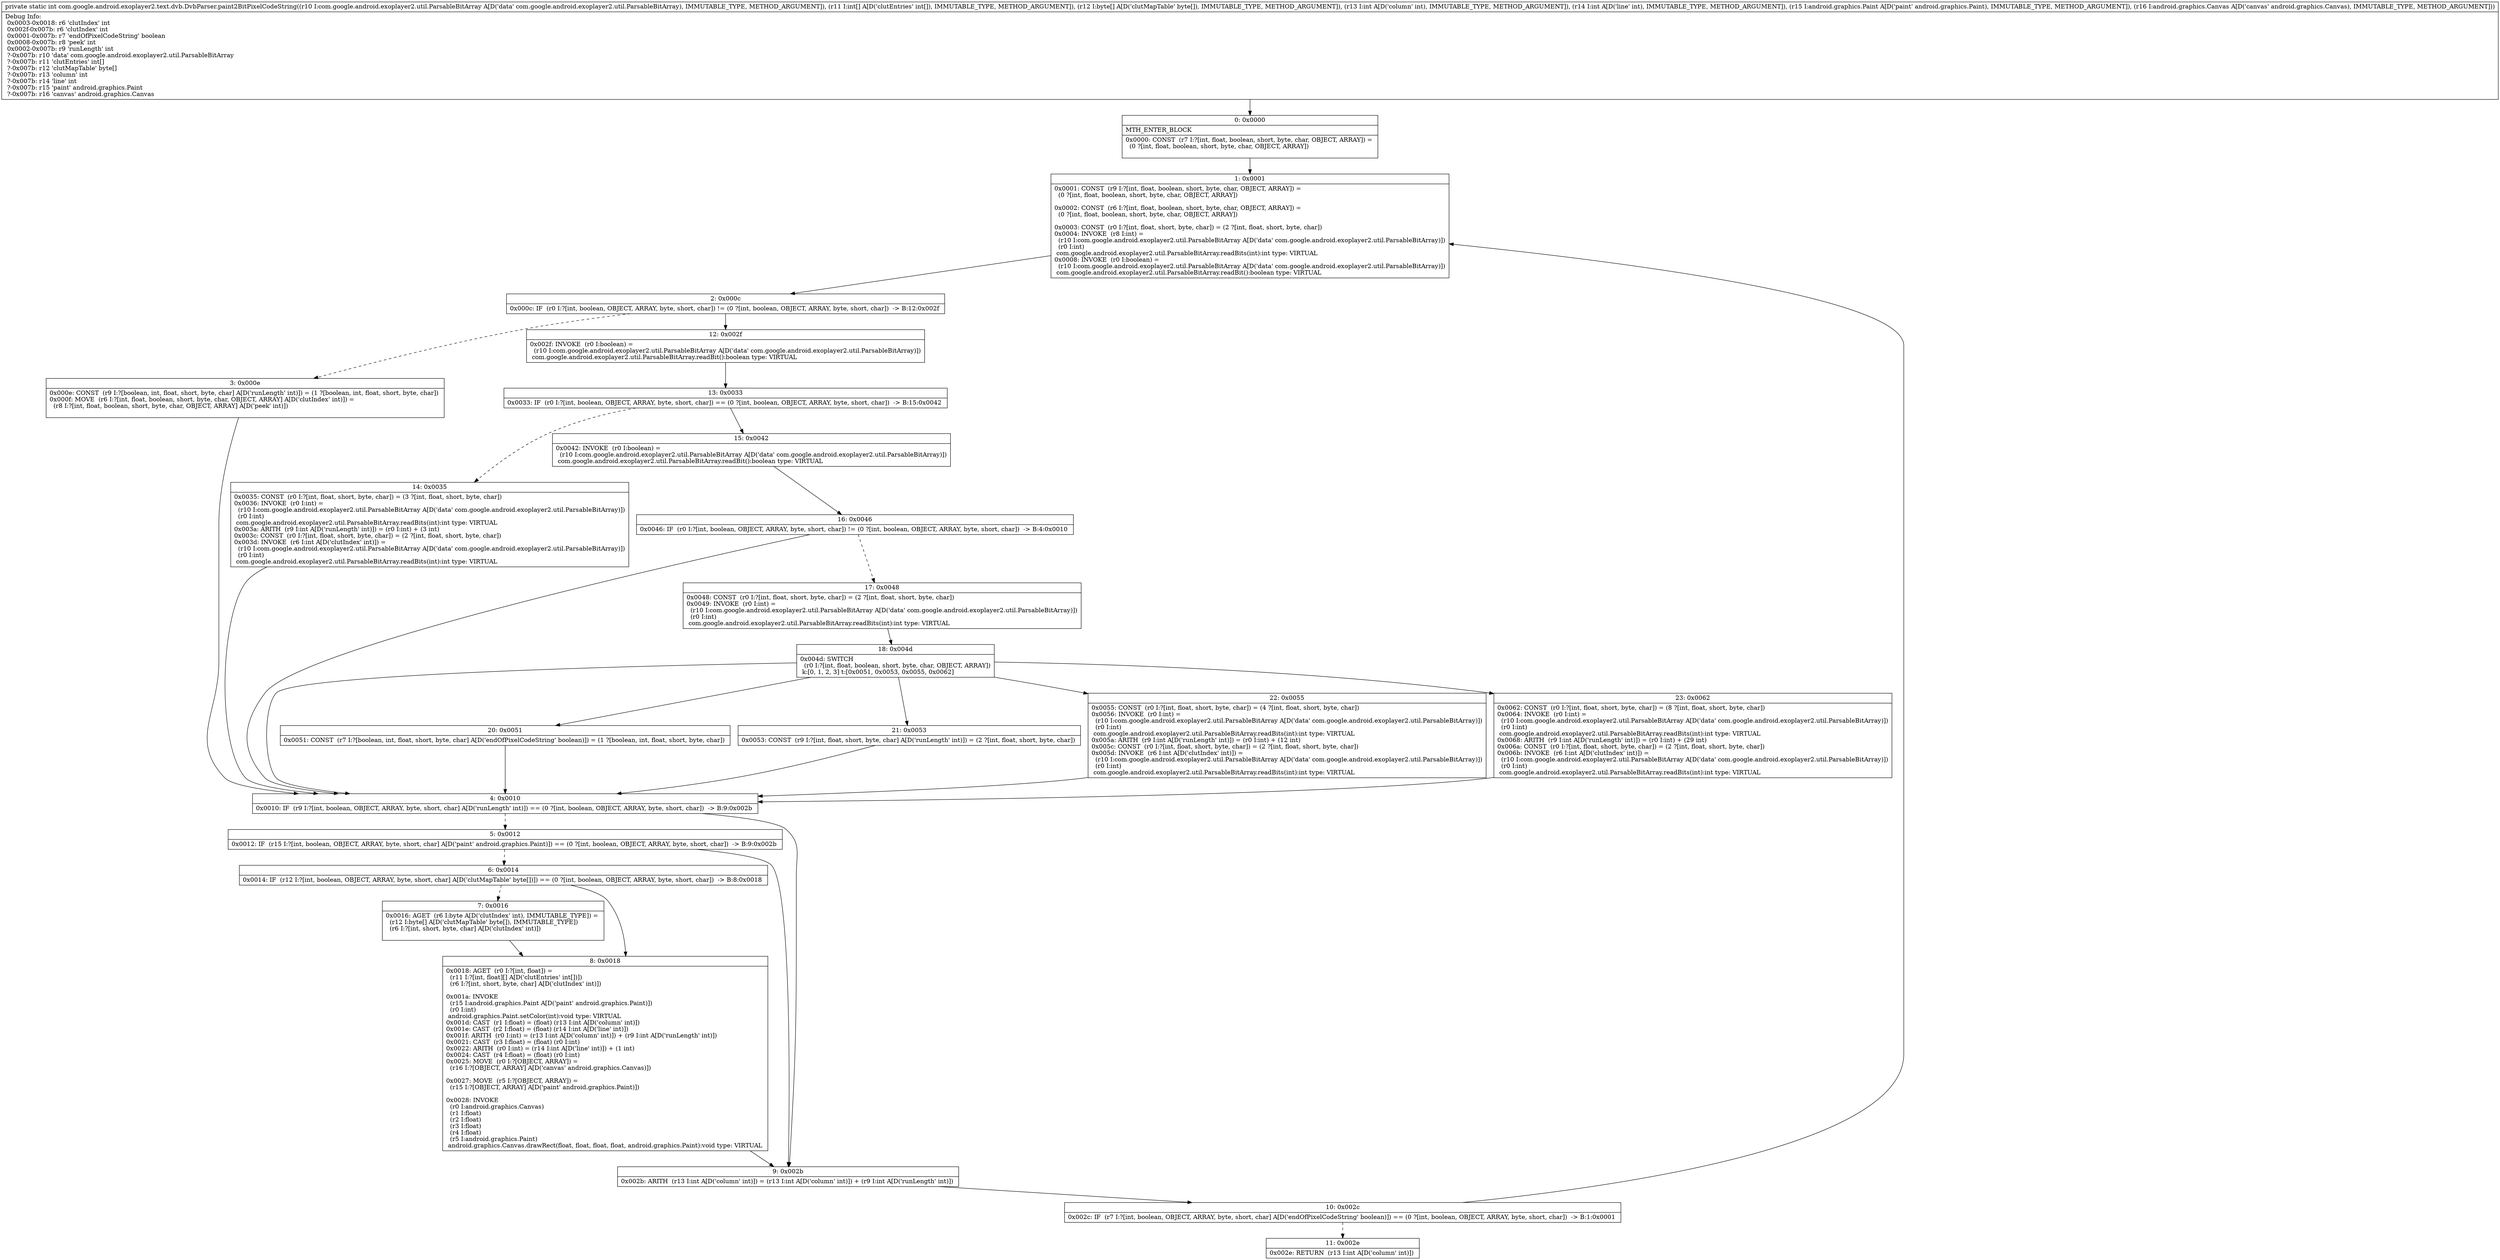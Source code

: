 digraph "CFG forcom.google.android.exoplayer2.text.dvb.DvbParser.paint2BitPixelCodeString(Lcom\/google\/android\/exoplayer2\/util\/ParsableBitArray;[I[BIILandroid\/graphics\/Paint;Landroid\/graphics\/Canvas;)I" {
Node_0 [shape=record,label="{0\:\ 0x0000|MTH_ENTER_BLOCK\l|0x0000: CONST  (r7 I:?[int, float, boolean, short, byte, char, OBJECT, ARRAY]) = \l  (0 ?[int, float, boolean, short, byte, char, OBJECT, ARRAY])\l \l}"];
Node_1 [shape=record,label="{1\:\ 0x0001|0x0001: CONST  (r9 I:?[int, float, boolean, short, byte, char, OBJECT, ARRAY]) = \l  (0 ?[int, float, boolean, short, byte, char, OBJECT, ARRAY])\l \l0x0002: CONST  (r6 I:?[int, float, boolean, short, byte, char, OBJECT, ARRAY]) = \l  (0 ?[int, float, boolean, short, byte, char, OBJECT, ARRAY])\l \l0x0003: CONST  (r0 I:?[int, float, short, byte, char]) = (2 ?[int, float, short, byte, char]) \l0x0004: INVOKE  (r8 I:int) = \l  (r10 I:com.google.android.exoplayer2.util.ParsableBitArray A[D('data' com.google.android.exoplayer2.util.ParsableBitArray)])\l  (r0 I:int)\l com.google.android.exoplayer2.util.ParsableBitArray.readBits(int):int type: VIRTUAL \l0x0008: INVOKE  (r0 I:boolean) = \l  (r10 I:com.google.android.exoplayer2.util.ParsableBitArray A[D('data' com.google.android.exoplayer2.util.ParsableBitArray)])\l com.google.android.exoplayer2.util.ParsableBitArray.readBit():boolean type: VIRTUAL \l}"];
Node_2 [shape=record,label="{2\:\ 0x000c|0x000c: IF  (r0 I:?[int, boolean, OBJECT, ARRAY, byte, short, char]) != (0 ?[int, boolean, OBJECT, ARRAY, byte, short, char])  \-\> B:12:0x002f \l}"];
Node_3 [shape=record,label="{3\:\ 0x000e|0x000e: CONST  (r9 I:?[boolean, int, float, short, byte, char] A[D('runLength' int)]) = (1 ?[boolean, int, float, short, byte, char]) \l0x000f: MOVE  (r6 I:?[int, float, boolean, short, byte, char, OBJECT, ARRAY] A[D('clutIndex' int)]) = \l  (r8 I:?[int, float, boolean, short, byte, char, OBJECT, ARRAY] A[D('peek' int)])\l \l}"];
Node_4 [shape=record,label="{4\:\ 0x0010|0x0010: IF  (r9 I:?[int, boolean, OBJECT, ARRAY, byte, short, char] A[D('runLength' int)]) == (0 ?[int, boolean, OBJECT, ARRAY, byte, short, char])  \-\> B:9:0x002b \l}"];
Node_5 [shape=record,label="{5\:\ 0x0012|0x0012: IF  (r15 I:?[int, boolean, OBJECT, ARRAY, byte, short, char] A[D('paint' android.graphics.Paint)]) == (0 ?[int, boolean, OBJECT, ARRAY, byte, short, char])  \-\> B:9:0x002b \l}"];
Node_6 [shape=record,label="{6\:\ 0x0014|0x0014: IF  (r12 I:?[int, boolean, OBJECT, ARRAY, byte, short, char] A[D('clutMapTable' byte[])]) == (0 ?[int, boolean, OBJECT, ARRAY, byte, short, char])  \-\> B:8:0x0018 \l}"];
Node_7 [shape=record,label="{7\:\ 0x0016|0x0016: AGET  (r6 I:byte A[D('clutIndex' int), IMMUTABLE_TYPE]) = \l  (r12 I:byte[] A[D('clutMapTable' byte[]), IMMUTABLE_TYPE])\l  (r6 I:?[int, short, byte, char] A[D('clutIndex' int)])\l \l}"];
Node_8 [shape=record,label="{8\:\ 0x0018|0x0018: AGET  (r0 I:?[int, float]) = \l  (r11 I:?[int, float][] A[D('clutEntries' int[])])\l  (r6 I:?[int, short, byte, char] A[D('clutIndex' int)])\l \l0x001a: INVOKE  \l  (r15 I:android.graphics.Paint A[D('paint' android.graphics.Paint)])\l  (r0 I:int)\l android.graphics.Paint.setColor(int):void type: VIRTUAL \l0x001d: CAST  (r1 I:float) = (float) (r13 I:int A[D('column' int)]) \l0x001e: CAST  (r2 I:float) = (float) (r14 I:int A[D('line' int)]) \l0x001f: ARITH  (r0 I:int) = (r13 I:int A[D('column' int)]) + (r9 I:int A[D('runLength' int)]) \l0x0021: CAST  (r3 I:float) = (float) (r0 I:int) \l0x0022: ARITH  (r0 I:int) = (r14 I:int A[D('line' int)]) + (1 int) \l0x0024: CAST  (r4 I:float) = (float) (r0 I:int) \l0x0025: MOVE  (r0 I:?[OBJECT, ARRAY]) = \l  (r16 I:?[OBJECT, ARRAY] A[D('canvas' android.graphics.Canvas)])\l \l0x0027: MOVE  (r5 I:?[OBJECT, ARRAY]) = \l  (r15 I:?[OBJECT, ARRAY] A[D('paint' android.graphics.Paint)])\l \l0x0028: INVOKE  \l  (r0 I:android.graphics.Canvas)\l  (r1 I:float)\l  (r2 I:float)\l  (r3 I:float)\l  (r4 I:float)\l  (r5 I:android.graphics.Paint)\l android.graphics.Canvas.drawRect(float, float, float, float, android.graphics.Paint):void type: VIRTUAL \l}"];
Node_9 [shape=record,label="{9\:\ 0x002b|0x002b: ARITH  (r13 I:int A[D('column' int)]) = (r13 I:int A[D('column' int)]) + (r9 I:int A[D('runLength' int)]) \l}"];
Node_10 [shape=record,label="{10\:\ 0x002c|0x002c: IF  (r7 I:?[int, boolean, OBJECT, ARRAY, byte, short, char] A[D('endOfPixelCodeString' boolean)]) == (0 ?[int, boolean, OBJECT, ARRAY, byte, short, char])  \-\> B:1:0x0001 \l}"];
Node_11 [shape=record,label="{11\:\ 0x002e|0x002e: RETURN  (r13 I:int A[D('column' int)]) \l}"];
Node_12 [shape=record,label="{12\:\ 0x002f|0x002f: INVOKE  (r0 I:boolean) = \l  (r10 I:com.google.android.exoplayer2.util.ParsableBitArray A[D('data' com.google.android.exoplayer2.util.ParsableBitArray)])\l com.google.android.exoplayer2.util.ParsableBitArray.readBit():boolean type: VIRTUAL \l}"];
Node_13 [shape=record,label="{13\:\ 0x0033|0x0033: IF  (r0 I:?[int, boolean, OBJECT, ARRAY, byte, short, char]) == (0 ?[int, boolean, OBJECT, ARRAY, byte, short, char])  \-\> B:15:0x0042 \l}"];
Node_14 [shape=record,label="{14\:\ 0x0035|0x0035: CONST  (r0 I:?[int, float, short, byte, char]) = (3 ?[int, float, short, byte, char]) \l0x0036: INVOKE  (r0 I:int) = \l  (r10 I:com.google.android.exoplayer2.util.ParsableBitArray A[D('data' com.google.android.exoplayer2.util.ParsableBitArray)])\l  (r0 I:int)\l com.google.android.exoplayer2.util.ParsableBitArray.readBits(int):int type: VIRTUAL \l0x003a: ARITH  (r9 I:int A[D('runLength' int)]) = (r0 I:int) + (3 int) \l0x003c: CONST  (r0 I:?[int, float, short, byte, char]) = (2 ?[int, float, short, byte, char]) \l0x003d: INVOKE  (r6 I:int A[D('clutIndex' int)]) = \l  (r10 I:com.google.android.exoplayer2.util.ParsableBitArray A[D('data' com.google.android.exoplayer2.util.ParsableBitArray)])\l  (r0 I:int)\l com.google.android.exoplayer2.util.ParsableBitArray.readBits(int):int type: VIRTUAL \l}"];
Node_15 [shape=record,label="{15\:\ 0x0042|0x0042: INVOKE  (r0 I:boolean) = \l  (r10 I:com.google.android.exoplayer2.util.ParsableBitArray A[D('data' com.google.android.exoplayer2.util.ParsableBitArray)])\l com.google.android.exoplayer2.util.ParsableBitArray.readBit():boolean type: VIRTUAL \l}"];
Node_16 [shape=record,label="{16\:\ 0x0046|0x0046: IF  (r0 I:?[int, boolean, OBJECT, ARRAY, byte, short, char]) != (0 ?[int, boolean, OBJECT, ARRAY, byte, short, char])  \-\> B:4:0x0010 \l}"];
Node_17 [shape=record,label="{17\:\ 0x0048|0x0048: CONST  (r0 I:?[int, float, short, byte, char]) = (2 ?[int, float, short, byte, char]) \l0x0049: INVOKE  (r0 I:int) = \l  (r10 I:com.google.android.exoplayer2.util.ParsableBitArray A[D('data' com.google.android.exoplayer2.util.ParsableBitArray)])\l  (r0 I:int)\l com.google.android.exoplayer2.util.ParsableBitArray.readBits(int):int type: VIRTUAL \l}"];
Node_18 [shape=record,label="{18\:\ 0x004d|0x004d: SWITCH  \l  (r0 I:?[int, float, boolean, short, byte, char, OBJECT, ARRAY])\l k:[0, 1, 2, 3] t:[0x0051, 0x0053, 0x0055, 0x0062] \l}"];
Node_20 [shape=record,label="{20\:\ 0x0051|0x0051: CONST  (r7 I:?[boolean, int, float, short, byte, char] A[D('endOfPixelCodeString' boolean)]) = (1 ?[boolean, int, float, short, byte, char]) \l}"];
Node_21 [shape=record,label="{21\:\ 0x0053|0x0053: CONST  (r9 I:?[int, float, short, byte, char] A[D('runLength' int)]) = (2 ?[int, float, short, byte, char]) \l}"];
Node_22 [shape=record,label="{22\:\ 0x0055|0x0055: CONST  (r0 I:?[int, float, short, byte, char]) = (4 ?[int, float, short, byte, char]) \l0x0056: INVOKE  (r0 I:int) = \l  (r10 I:com.google.android.exoplayer2.util.ParsableBitArray A[D('data' com.google.android.exoplayer2.util.ParsableBitArray)])\l  (r0 I:int)\l com.google.android.exoplayer2.util.ParsableBitArray.readBits(int):int type: VIRTUAL \l0x005a: ARITH  (r9 I:int A[D('runLength' int)]) = (r0 I:int) + (12 int) \l0x005c: CONST  (r0 I:?[int, float, short, byte, char]) = (2 ?[int, float, short, byte, char]) \l0x005d: INVOKE  (r6 I:int A[D('clutIndex' int)]) = \l  (r10 I:com.google.android.exoplayer2.util.ParsableBitArray A[D('data' com.google.android.exoplayer2.util.ParsableBitArray)])\l  (r0 I:int)\l com.google.android.exoplayer2.util.ParsableBitArray.readBits(int):int type: VIRTUAL \l}"];
Node_23 [shape=record,label="{23\:\ 0x0062|0x0062: CONST  (r0 I:?[int, float, short, byte, char]) = (8 ?[int, float, short, byte, char]) \l0x0064: INVOKE  (r0 I:int) = \l  (r10 I:com.google.android.exoplayer2.util.ParsableBitArray A[D('data' com.google.android.exoplayer2.util.ParsableBitArray)])\l  (r0 I:int)\l com.google.android.exoplayer2.util.ParsableBitArray.readBits(int):int type: VIRTUAL \l0x0068: ARITH  (r9 I:int A[D('runLength' int)]) = (r0 I:int) + (29 int) \l0x006a: CONST  (r0 I:?[int, float, short, byte, char]) = (2 ?[int, float, short, byte, char]) \l0x006b: INVOKE  (r6 I:int A[D('clutIndex' int)]) = \l  (r10 I:com.google.android.exoplayer2.util.ParsableBitArray A[D('data' com.google.android.exoplayer2.util.ParsableBitArray)])\l  (r0 I:int)\l com.google.android.exoplayer2.util.ParsableBitArray.readBits(int):int type: VIRTUAL \l}"];
MethodNode[shape=record,label="{private static int com.google.android.exoplayer2.text.dvb.DvbParser.paint2BitPixelCodeString((r10 I:com.google.android.exoplayer2.util.ParsableBitArray A[D('data' com.google.android.exoplayer2.util.ParsableBitArray), IMMUTABLE_TYPE, METHOD_ARGUMENT]), (r11 I:int[] A[D('clutEntries' int[]), IMMUTABLE_TYPE, METHOD_ARGUMENT]), (r12 I:byte[] A[D('clutMapTable' byte[]), IMMUTABLE_TYPE, METHOD_ARGUMENT]), (r13 I:int A[D('column' int), IMMUTABLE_TYPE, METHOD_ARGUMENT]), (r14 I:int A[D('line' int), IMMUTABLE_TYPE, METHOD_ARGUMENT]), (r15 I:android.graphics.Paint A[D('paint' android.graphics.Paint), IMMUTABLE_TYPE, METHOD_ARGUMENT]), (r16 I:android.graphics.Canvas A[D('canvas' android.graphics.Canvas), IMMUTABLE_TYPE, METHOD_ARGUMENT]))  | Debug Info:\l  0x0003\-0x0018: r6 'clutIndex' int\l  0x002f\-0x007b: r6 'clutIndex' int\l  0x0001\-0x007b: r7 'endOfPixelCodeString' boolean\l  0x0008\-0x007b: r8 'peek' int\l  0x0002\-0x007b: r9 'runLength' int\l  ?\-0x007b: r10 'data' com.google.android.exoplayer2.util.ParsableBitArray\l  ?\-0x007b: r11 'clutEntries' int[]\l  ?\-0x007b: r12 'clutMapTable' byte[]\l  ?\-0x007b: r13 'column' int\l  ?\-0x007b: r14 'line' int\l  ?\-0x007b: r15 'paint' android.graphics.Paint\l  ?\-0x007b: r16 'canvas' android.graphics.Canvas\l}"];
MethodNode -> Node_0;
Node_0 -> Node_1;
Node_1 -> Node_2;
Node_2 -> Node_3[style=dashed];
Node_2 -> Node_12;
Node_3 -> Node_4;
Node_4 -> Node_5[style=dashed];
Node_4 -> Node_9;
Node_5 -> Node_6[style=dashed];
Node_5 -> Node_9;
Node_6 -> Node_7[style=dashed];
Node_6 -> Node_8;
Node_7 -> Node_8;
Node_8 -> Node_9;
Node_9 -> Node_10;
Node_10 -> Node_1;
Node_10 -> Node_11[style=dashed];
Node_12 -> Node_13;
Node_13 -> Node_14[style=dashed];
Node_13 -> Node_15;
Node_14 -> Node_4;
Node_15 -> Node_16;
Node_16 -> Node_4;
Node_16 -> Node_17[style=dashed];
Node_17 -> Node_18;
Node_18 -> Node_20;
Node_18 -> Node_21;
Node_18 -> Node_22;
Node_18 -> Node_23;
Node_18 -> Node_4;
Node_20 -> Node_4;
Node_21 -> Node_4;
Node_22 -> Node_4;
Node_23 -> Node_4;
}

